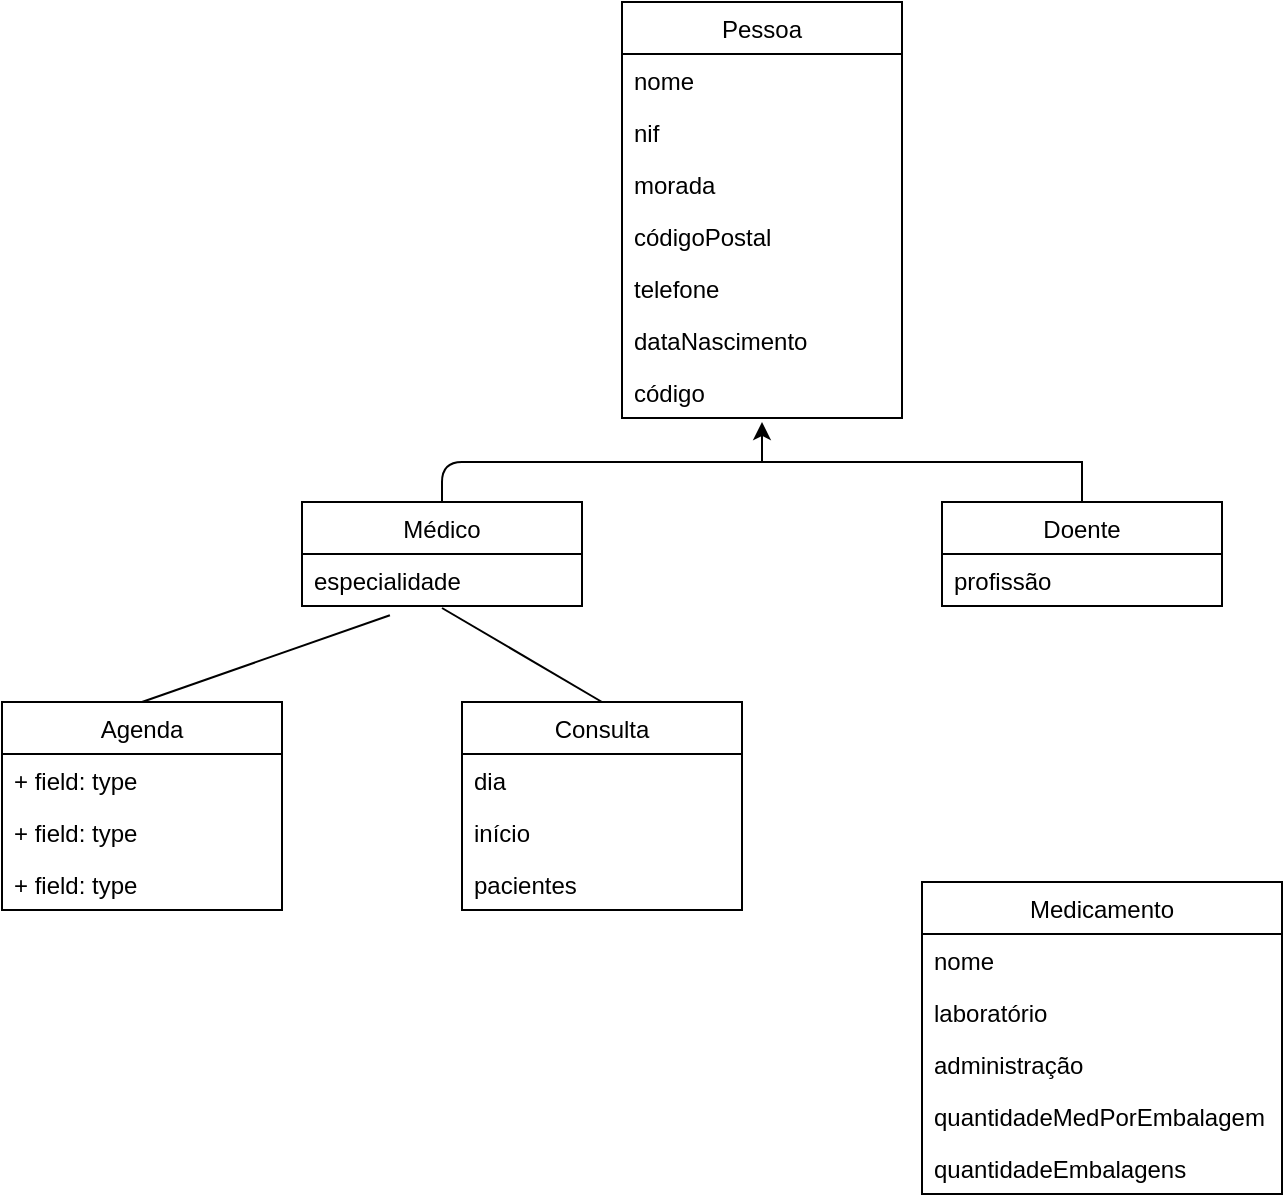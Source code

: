 <mxfile version="14.4.2" type="device"><diagram id="BKz-NMWxJVGnB34eDwtU" name="Page-1"><mxGraphModel dx="1038" dy="548" grid="1" gridSize="10" guides="1" tooltips="1" connect="1" arrows="1" fold="1" page="1" pageScale="1" pageWidth="827" pageHeight="1169" math="0" shadow="0"><root><mxCell id="0"/><mxCell id="1" parent="0"/><mxCell id="EpoTRj7XA_Tz9pOh6pCH-1" value="Pessoa" style="swimlane;fontStyle=0;childLayout=stackLayout;horizontal=1;startSize=26;fillColor=none;horizontalStack=0;resizeParent=1;resizeParentMax=0;resizeLast=0;collapsible=1;marginBottom=0;" vertex="1" parent="1"><mxGeometry x="370" y="90" width="140" height="208" as="geometry"/></mxCell><mxCell id="EpoTRj7XA_Tz9pOh6pCH-2" value="nome" style="text;strokeColor=none;fillColor=none;align=left;verticalAlign=top;spacingLeft=4;spacingRight=4;overflow=hidden;rotatable=0;points=[[0,0.5],[1,0.5]];portConstraint=eastwest;" vertex="1" parent="EpoTRj7XA_Tz9pOh6pCH-1"><mxGeometry y="26" width="140" height="26" as="geometry"/></mxCell><mxCell id="EpoTRj7XA_Tz9pOh6pCH-3" value="nif" style="text;strokeColor=none;fillColor=none;align=left;verticalAlign=top;spacingLeft=4;spacingRight=4;overflow=hidden;rotatable=0;points=[[0,0.5],[1,0.5]];portConstraint=eastwest;" vertex="1" parent="EpoTRj7XA_Tz9pOh6pCH-1"><mxGeometry y="52" width="140" height="26" as="geometry"/></mxCell><mxCell id="EpoTRj7XA_Tz9pOh6pCH-4" value="morada" style="text;strokeColor=none;fillColor=none;align=left;verticalAlign=top;spacingLeft=4;spacingRight=4;overflow=hidden;rotatable=0;points=[[0,0.5],[1,0.5]];portConstraint=eastwest;" vertex="1" parent="EpoTRj7XA_Tz9pOh6pCH-1"><mxGeometry y="78" width="140" height="26" as="geometry"/></mxCell><mxCell id="EpoTRj7XA_Tz9pOh6pCH-5" value="códigoPostal" style="text;strokeColor=none;fillColor=none;align=left;verticalAlign=top;spacingLeft=4;spacingRight=4;overflow=hidden;rotatable=0;points=[[0,0.5],[1,0.5]];portConstraint=eastwest;" vertex="1" parent="EpoTRj7XA_Tz9pOh6pCH-1"><mxGeometry y="104" width="140" height="26" as="geometry"/></mxCell><mxCell id="EpoTRj7XA_Tz9pOh6pCH-6" value="telefone" style="text;strokeColor=none;fillColor=none;align=left;verticalAlign=top;spacingLeft=4;spacingRight=4;overflow=hidden;rotatable=0;points=[[0,0.5],[1,0.5]];portConstraint=eastwest;" vertex="1" parent="EpoTRj7XA_Tz9pOh6pCH-1"><mxGeometry y="130" width="140" height="26" as="geometry"/></mxCell><mxCell id="EpoTRj7XA_Tz9pOh6pCH-7" value="dataNascimento" style="text;strokeColor=none;fillColor=none;align=left;verticalAlign=top;spacingLeft=4;spacingRight=4;overflow=hidden;rotatable=0;points=[[0,0.5],[1,0.5]];portConstraint=eastwest;" vertex="1" parent="EpoTRj7XA_Tz9pOh6pCH-1"><mxGeometry y="156" width="140" height="26" as="geometry"/></mxCell><mxCell id="EpoTRj7XA_Tz9pOh6pCH-16" value="código" style="text;strokeColor=none;fillColor=none;align=left;verticalAlign=top;spacingLeft=4;spacingRight=4;overflow=hidden;rotatable=0;points=[[0,0.5],[1,0.5]];portConstraint=eastwest;" vertex="1" parent="EpoTRj7XA_Tz9pOh6pCH-1"><mxGeometry y="182" width="140" height="26" as="geometry"/></mxCell><mxCell id="EpoTRj7XA_Tz9pOh6pCH-21" style="edgeStyle=orthogonalEdgeStyle;rounded=0;orthogonalLoop=1;jettySize=auto;html=1;exitX=0.5;exitY=0;exitDx=0;exitDy=0;" edge="1" parent="1" source="EpoTRj7XA_Tz9pOh6pCH-8"><mxGeometry relative="1" as="geometry"><mxPoint x="440" y="300" as="targetPoint"/><Array as="points"><mxPoint x="600" y="320"/><mxPoint x="440" y="320"/></Array></mxGeometry></mxCell><mxCell id="EpoTRj7XA_Tz9pOh6pCH-8" value="Doente" style="swimlane;fontStyle=0;childLayout=stackLayout;horizontal=1;startSize=26;fillColor=none;horizontalStack=0;resizeParent=1;resizeParentMax=0;resizeLast=0;collapsible=1;marginBottom=0;" vertex="1" parent="1"><mxGeometry x="530" y="340" width="140" height="52" as="geometry"/></mxCell><mxCell id="EpoTRj7XA_Tz9pOh6pCH-9" value="profissão" style="text;strokeColor=none;fillColor=none;align=left;verticalAlign=top;spacingLeft=4;spacingRight=4;overflow=hidden;rotatable=0;points=[[0,0.5],[1,0.5]];portConstraint=eastwest;" vertex="1" parent="EpoTRj7XA_Tz9pOh6pCH-8"><mxGeometry y="26" width="140" height="26" as="geometry"/></mxCell><mxCell id="EpoTRj7XA_Tz9pOh6pCH-12" value="Médico" style="swimlane;fontStyle=0;childLayout=stackLayout;horizontal=1;startSize=26;fillColor=none;horizontalStack=0;resizeParent=1;resizeParentMax=0;resizeLast=0;collapsible=1;marginBottom=0;" vertex="1" parent="1"><mxGeometry x="210" y="340" width="140" height="52" as="geometry"/></mxCell><mxCell id="EpoTRj7XA_Tz9pOh6pCH-15" value="especialidade" style="text;strokeColor=none;fillColor=none;align=left;verticalAlign=top;spacingLeft=4;spacingRight=4;overflow=hidden;rotatable=0;points=[[0,0.5],[1,0.5]];portConstraint=eastwest;" vertex="1" parent="EpoTRj7XA_Tz9pOh6pCH-12"><mxGeometry y="26" width="140" height="26" as="geometry"/></mxCell><mxCell id="EpoTRj7XA_Tz9pOh6pCH-22" value="" style="endArrow=none;html=1;exitX=0.5;exitY=0;exitDx=0;exitDy=0;" edge="1" parent="1" source="EpoTRj7XA_Tz9pOh6pCH-12"><mxGeometry width="50" height="50" relative="1" as="geometry"><mxPoint x="390" y="310" as="sourcePoint"/><mxPoint x="440" y="320" as="targetPoint"/><Array as="points"><mxPoint x="280" y="320"/></Array></mxGeometry></mxCell><mxCell id="EpoTRj7XA_Tz9pOh6pCH-23" value="Consulta" style="swimlane;fontStyle=0;childLayout=stackLayout;horizontal=1;startSize=26;fillColor=none;horizontalStack=0;resizeParent=1;resizeParentMax=0;resizeLast=0;collapsible=1;marginBottom=0;" vertex="1" parent="1"><mxGeometry x="290" y="440" width="140" height="104" as="geometry"/></mxCell><mxCell id="EpoTRj7XA_Tz9pOh6pCH-24" value="dia" style="text;strokeColor=none;fillColor=none;align=left;verticalAlign=top;spacingLeft=4;spacingRight=4;overflow=hidden;rotatable=0;points=[[0,0.5],[1,0.5]];portConstraint=eastwest;" vertex="1" parent="EpoTRj7XA_Tz9pOh6pCH-23"><mxGeometry y="26" width="140" height="26" as="geometry"/></mxCell><mxCell id="EpoTRj7XA_Tz9pOh6pCH-25" value="início" style="text;strokeColor=none;fillColor=none;align=left;verticalAlign=top;spacingLeft=4;spacingRight=4;overflow=hidden;rotatable=0;points=[[0,0.5],[1,0.5]];portConstraint=eastwest;" vertex="1" parent="EpoTRj7XA_Tz9pOh6pCH-23"><mxGeometry y="52" width="140" height="26" as="geometry"/></mxCell><mxCell id="EpoTRj7XA_Tz9pOh6pCH-26" value="pacientes" style="text;strokeColor=none;fillColor=none;align=left;verticalAlign=top;spacingLeft=4;spacingRight=4;overflow=hidden;rotatable=0;points=[[0,0.5],[1,0.5]];portConstraint=eastwest;" vertex="1" parent="EpoTRj7XA_Tz9pOh6pCH-23"><mxGeometry y="78" width="140" height="26" as="geometry"/></mxCell><mxCell id="EpoTRj7XA_Tz9pOh6pCH-27" value="" style="endArrow=none;html=1;exitX=0.5;exitY=0;exitDx=0;exitDy=0;exitPerimeter=0;" edge="1" parent="1" source="EpoTRj7XA_Tz9pOh6pCH-23"><mxGeometry width="50" height="50" relative="1" as="geometry"><mxPoint x="274" y="440" as="sourcePoint"/><mxPoint x="280" y="393" as="targetPoint"/></mxGeometry></mxCell><mxCell id="EpoTRj7XA_Tz9pOh6pCH-28" value="Medicamento" style="swimlane;fontStyle=0;childLayout=stackLayout;horizontal=1;startSize=26;fillColor=none;horizontalStack=0;resizeParent=1;resizeParentMax=0;resizeLast=0;collapsible=1;marginBottom=0;" vertex="1" parent="1"><mxGeometry x="520" y="530" width="180" height="156" as="geometry"/></mxCell><mxCell id="EpoTRj7XA_Tz9pOh6pCH-29" value="nome" style="text;strokeColor=none;fillColor=none;align=left;verticalAlign=top;spacingLeft=4;spacingRight=4;overflow=hidden;rotatable=0;points=[[0,0.5],[1,0.5]];portConstraint=eastwest;" vertex="1" parent="EpoTRj7XA_Tz9pOh6pCH-28"><mxGeometry y="26" width="180" height="26" as="geometry"/></mxCell><mxCell id="EpoTRj7XA_Tz9pOh6pCH-30" value="laboratório" style="text;strokeColor=none;fillColor=none;align=left;verticalAlign=top;spacingLeft=4;spacingRight=4;overflow=hidden;rotatable=0;points=[[0,0.5],[1,0.5]];portConstraint=eastwest;" vertex="1" parent="EpoTRj7XA_Tz9pOh6pCH-28"><mxGeometry y="52" width="180" height="26" as="geometry"/></mxCell><mxCell id="EpoTRj7XA_Tz9pOh6pCH-31" value="administração" style="text;strokeColor=none;fillColor=none;align=left;verticalAlign=top;spacingLeft=4;spacingRight=4;overflow=hidden;rotatable=0;points=[[0,0.5],[1,0.5]];portConstraint=eastwest;" vertex="1" parent="EpoTRj7XA_Tz9pOh6pCH-28"><mxGeometry y="78" width="180" height="26" as="geometry"/></mxCell><mxCell id="EpoTRj7XA_Tz9pOh6pCH-33" value="quantidadeMedPorEmbalagem" style="text;strokeColor=none;fillColor=none;align=left;verticalAlign=top;spacingLeft=4;spacingRight=4;overflow=hidden;rotatable=0;points=[[0,0.5],[1,0.5]];portConstraint=eastwest;" vertex="1" parent="EpoTRj7XA_Tz9pOh6pCH-28"><mxGeometry y="104" width="180" height="26" as="geometry"/></mxCell><mxCell id="EpoTRj7XA_Tz9pOh6pCH-32" value="quantidadeEmbalagens" style="text;strokeColor=none;fillColor=none;align=left;verticalAlign=top;spacingLeft=4;spacingRight=4;overflow=hidden;rotatable=0;points=[[0,0.5],[1,0.5]];portConstraint=eastwest;" vertex="1" parent="EpoTRj7XA_Tz9pOh6pCH-28"><mxGeometry y="130" width="180" height="26" as="geometry"/></mxCell><mxCell id="EpoTRj7XA_Tz9pOh6pCH-35" value="Agenda" style="swimlane;fontStyle=0;childLayout=stackLayout;horizontal=1;startSize=26;fillColor=none;horizontalStack=0;resizeParent=1;resizeParentMax=0;resizeLast=0;collapsible=1;marginBottom=0;" vertex="1" parent="1"><mxGeometry x="60" y="440" width="140" height="104" as="geometry"/></mxCell><mxCell id="EpoTRj7XA_Tz9pOh6pCH-36" value="+ field: type" style="text;strokeColor=none;fillColor=none;align=left;verticalAlign=top;spacingLeft=4;spacingRight=4;overflow=hidden;rotatable=0;points=[[0,0.5],[1,0.5]];portConstraint=eastwest;" vertex="1" parent="EpoTRj7XA_Tz9pOh6pCH-35"><mxGeometry y="26" width="140" height="26" as="geometry"/></mxCell><mxCell id="EpoTRj7XA_Tz9pOh6pCH-37" value="+ field: type" style="text;strokeColor=none;fillColor=none;align=left;verticalAlign=top;spacingLeft=4;spacingRight=4;overflow=hidden;rotatable=0;points=[[0,0.5],[1,0.5]];portConstraint=eastwest;" vertex="1" parent="EpoTRj7XA_Tz9pOh6pCH-35"><mxGeometry y="52" width="140" height="26" as="geometry"/></mxCell><mxCell id="EpoTRj7XA_Tz9pOh6pCH-38" value="+ field: type" style="text;strokeColor=none;fillColor=none;align=left;verticalAlign=top;spacingLeft=4;spacingRight=4;overflow=hidden;rotatable=0;points=[[0,0.5],[1,0.5]];portConstraint=eastwest;" vertex="1" parent="EpoTRj7XA_Tz9pOh6pCH-35"><mxGeometry y="78" width="140" height="26" as="geometry"/></mxCell><mxCell id="EpoTRj7XA_Tz9pOh6pCH-39" value="" style="endArrow=none;html=1;entryX=0.314;entryY=1.177;entryDx=0;entryDy=0;entryPerimeter=0;exitX=0.5;exitY=0;exitDx=0;exitDy=0;" edge="1" parent="1" source="EpoTRj7XA_Tz9pOh6pCH-35" target="EpoTRj7XA_Tz9pOh6pCH-15"><mxGeometry width="50" height="50" relative="1" as="geometry"><mxPoint x="110" y="440" as="sourcePoint"/><mxPoint x="160" y="390" as="targetPoint"/></mxGeometry></mxCell></root></mxGraphModel></diagram></mxfile>